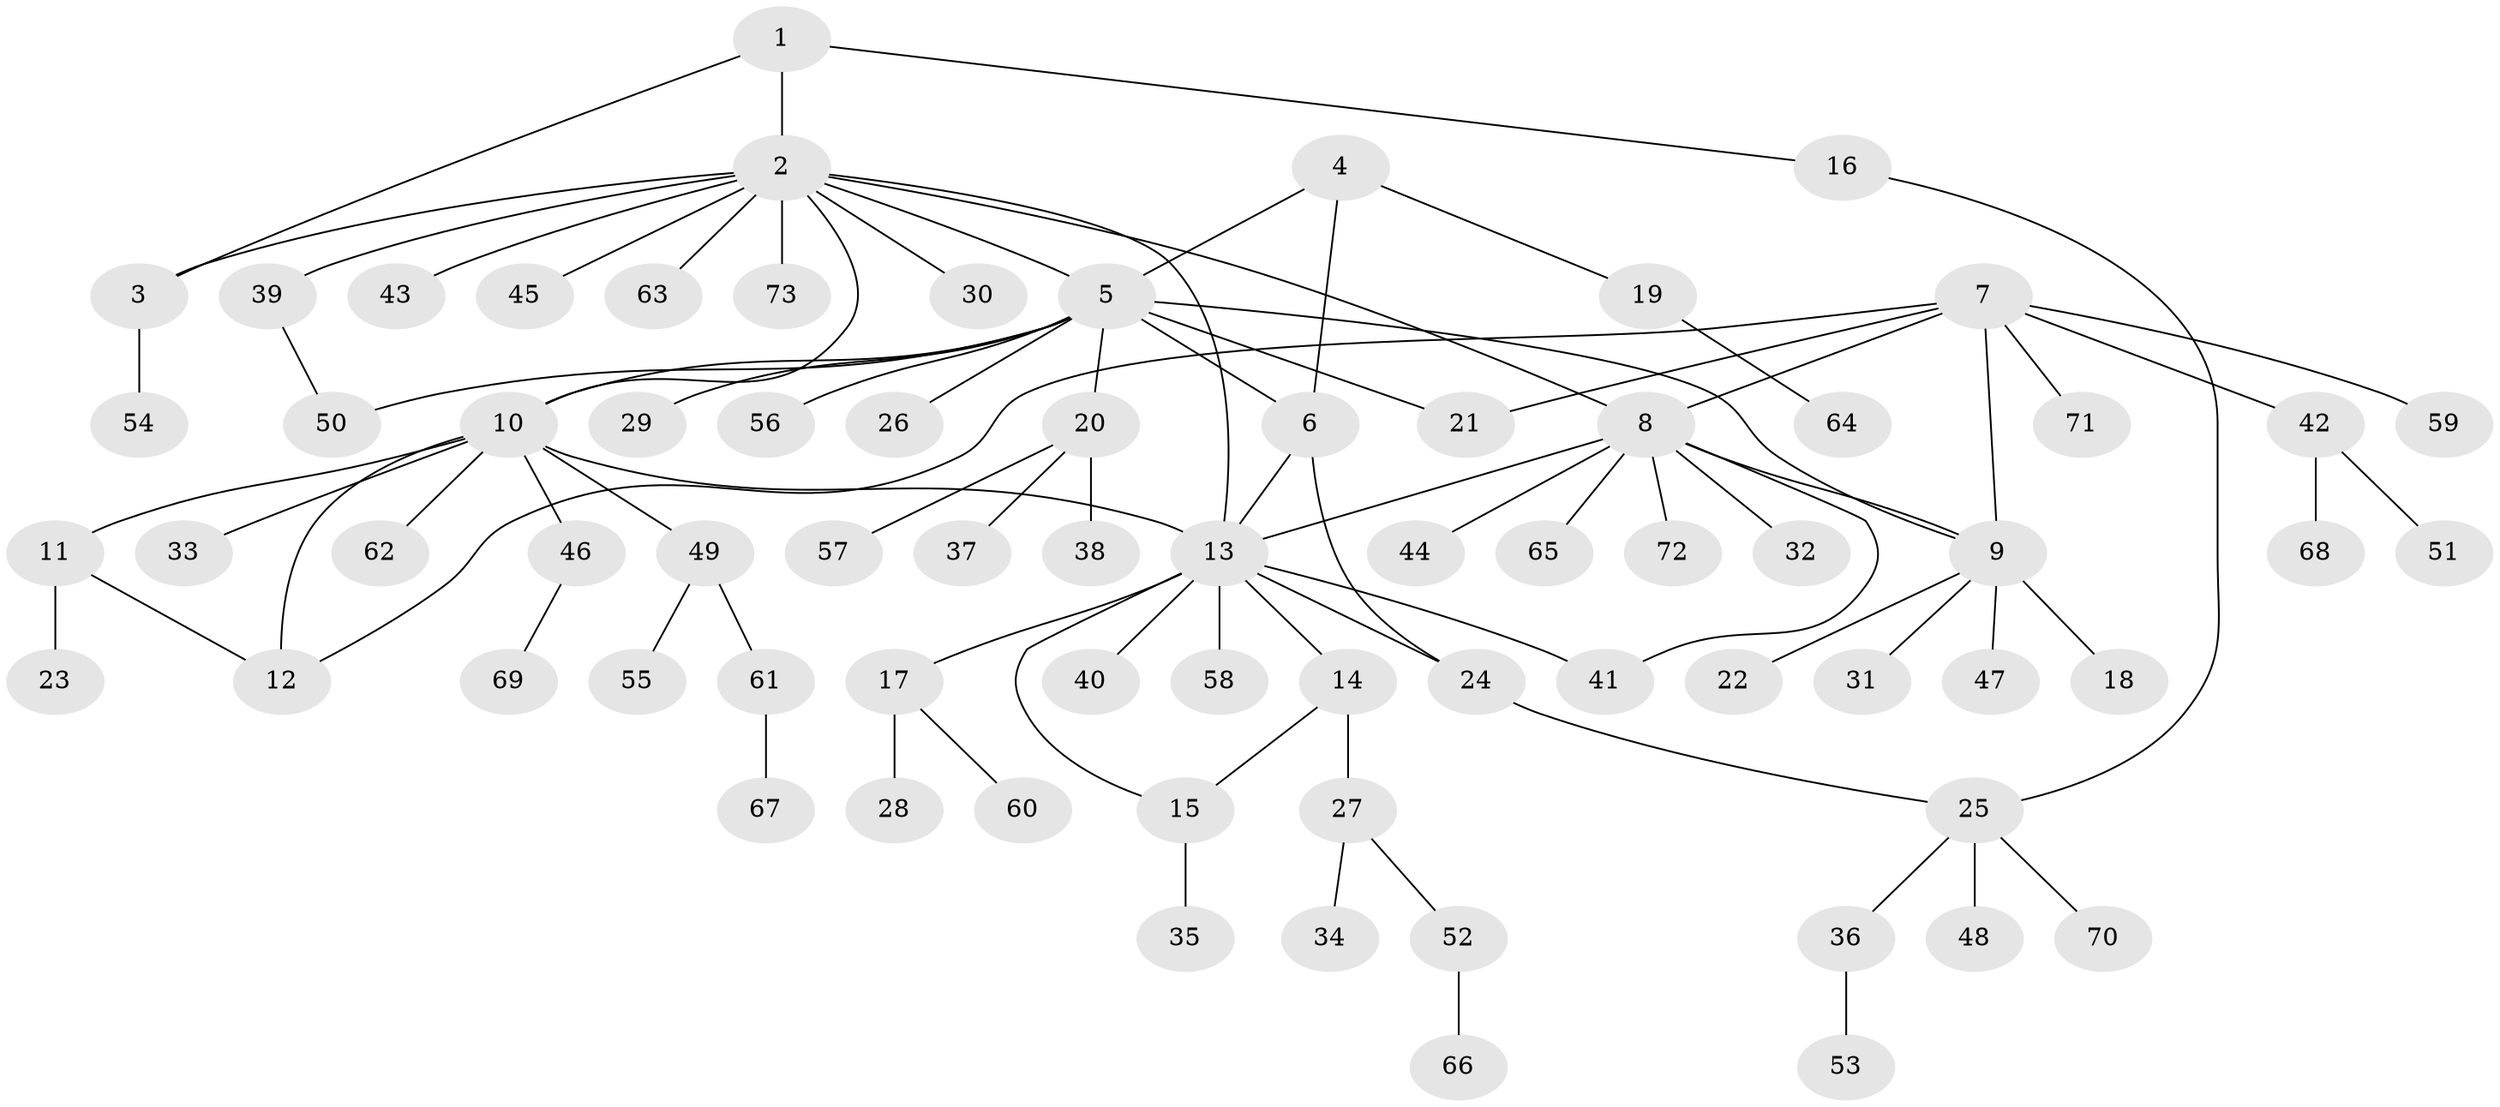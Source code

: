 // Generated by graph-tools (version 1.1) at 2025/26/03/09/25 03:26:44]
// undirected, 73 vertices, 88 edges
graph export_dot {
graph [start="1"]
  node [color=gray90,style=filled];
  1;
  2;
  3;
  4;
  5;
  6;
  7;
  8;
  9;
  10;
  11;
  12;
  13;
  14;
  15;
  16;
  17;
  18;
  19;
  20;
  21;
  22;
  23;
  24;
  25;
  26;
  27;
  28;
  29;
  30;
  31;
  32;
  33;
  34;
  35;
  36;
  37;
  38;
  39;
  40;
  41;
  42;
  43;
  44;
  45;
  46;
  47;
  48;
  49;
  50;
  51;
  52;
  53;
  54;
  55;
  56;
  57;
  58;
  59;
  60;
  61;
  62;
  63;
  64;
  65;
  66;
  67;
  68;
  69;
  70;
  71;
  72;
  73;
  1 -- 2;
  1 -- 3;
  1 -- 16;
  2 -- 3;
  2 -- 5;
  2 -- 8;
  2 -- 10;
  2 -- 13;
  2 -- 30;
  2 -- 39;
  2 -- 43;
  2 -- 45;
  2 -- 63;
  2 -- 73;
  3 -- 54;
  4 -- 5;
  4 -- 6;
  4 -- 19;
  5 -- 6;
  5 -- 9;
  5 -- 10;
  5 -- 20;
  5 -- 21;
  5 -- 26;
  5 -- 29;
  5 -- 50;
  5 -- 56;
  6 -- 13;
  6 -- 24;
  7 -- 8;
  7 -- 9;
  7 -- 12;
  7 -- 21;
  7 -- 42;
  7 -- 59;
  7 -- 71;
  8 -- 9;
  8 -- 13;
  8 -- 32;
  8 -- 41;
  8 -- 44;
  8 -- 65;
  8 -- 72;
  9 -- 18;
  9 -- 22;
  9 -- 31;
  9 -- 47;
  10 -- 11;
  10 -- 12;
  10 -- 13;
  10 -- 33;
  10 -- 46;
  10 -- 49;
  10 -- 62;
  11 -- 12;
  11 -- 23;
  13 -- 14;
  13 -- 15;
  13 -- 17;
  13 -- 24;
  13 -- 40;
  13 -- 41;
  13 -- 58;
  14 -- 15;
  14 -- 27;
  15 -- 35;
  16 -- 25;
  17 -- 28;
  17 -- 60;
  19 -- 64;
  20 -- 37;
  20 -- 38;
  20 -- 57;
  24 -- 25;
  25 -- 36;
  25 -- 48;
  25 -- 70;
  27 -- 34;
  27 -- 52;
  36 -- 53;
  39 -- 50;
  42 -- 51;
  42 -- 68;
  46 -- 69;
  49 -- 55;
  49 -- 61;
  52 -- 66;
  61 -- 67;
}
